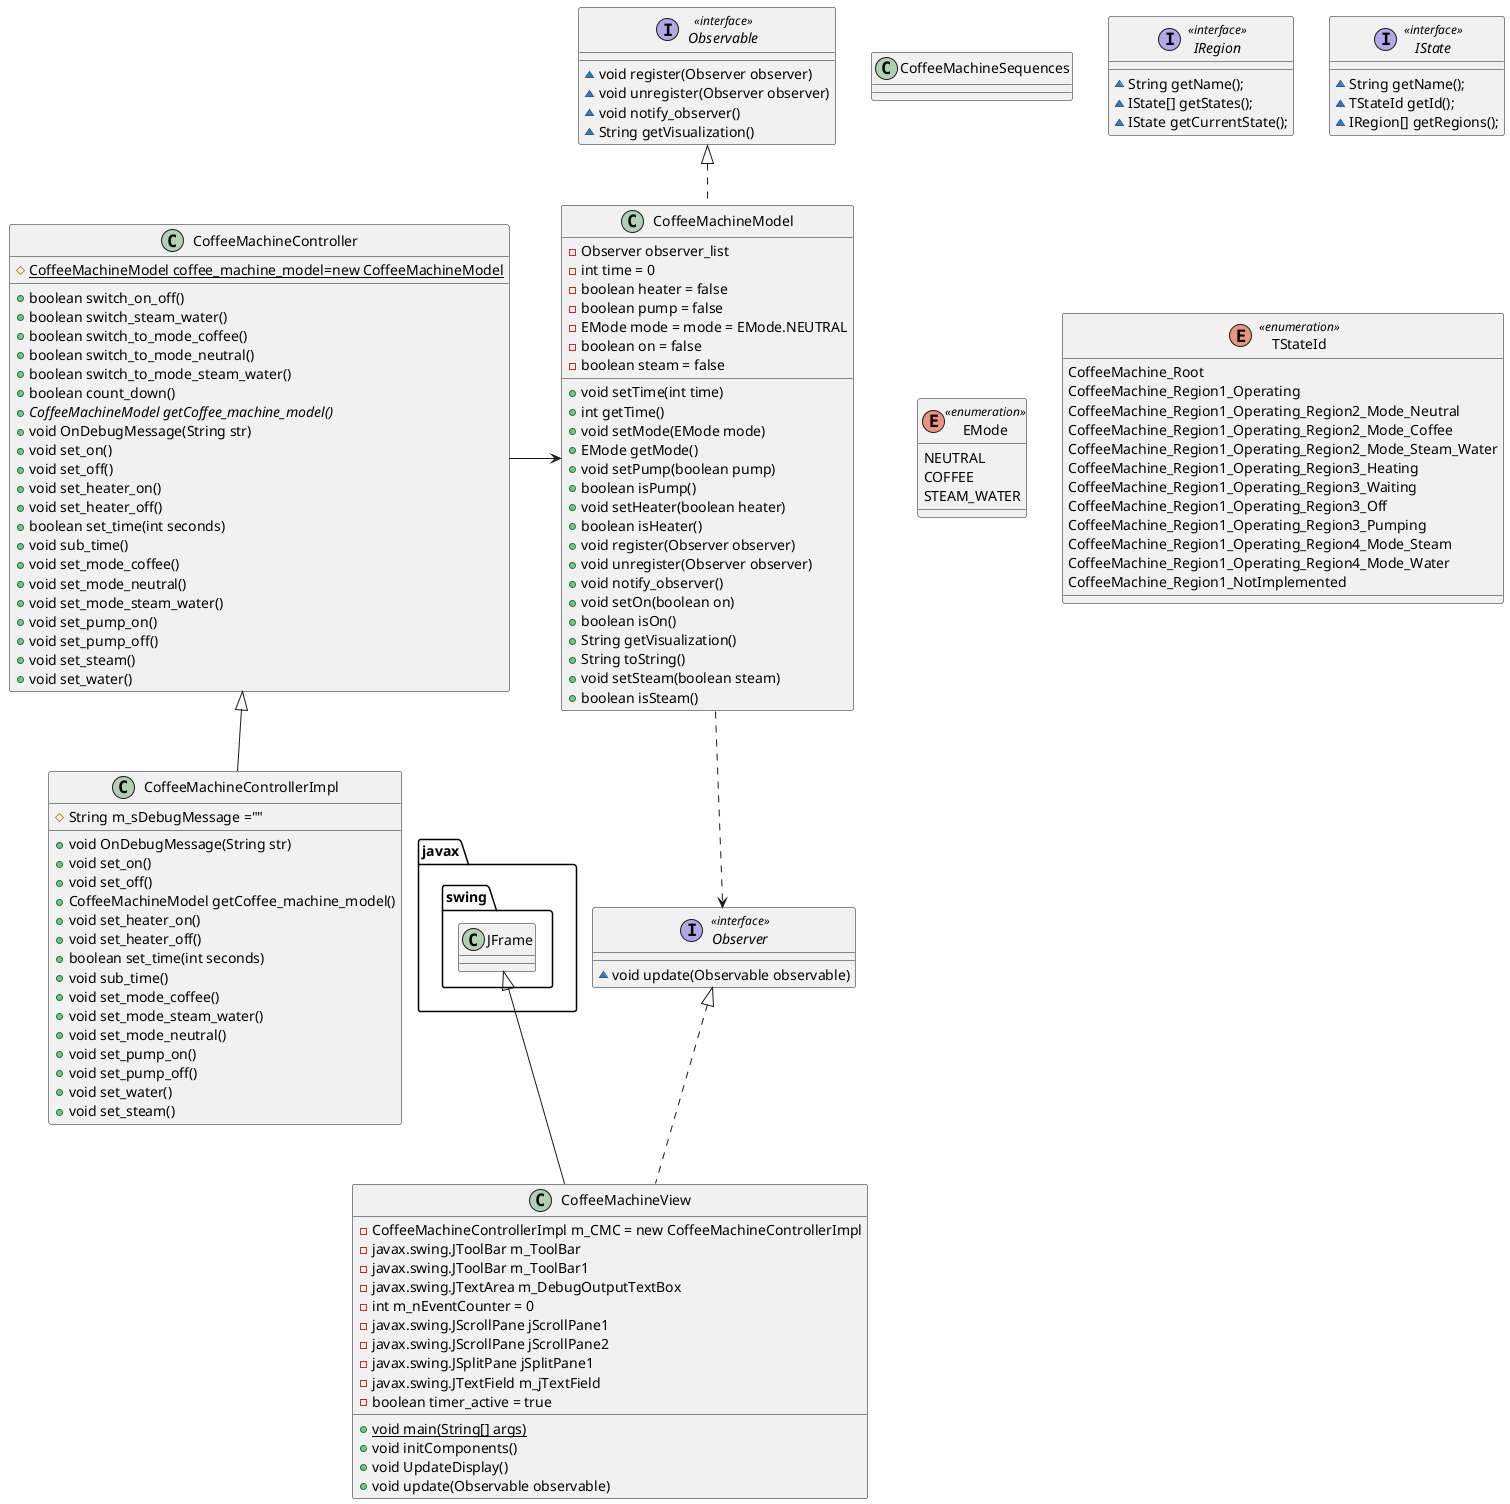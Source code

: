 @startuml
'package CoffeeMachine <<Node>>{
'    class CoffeeMachineController
'    class CoffeeMachineModel
'    class CoffeeMachineControllerImpl
'    class CoffeeMachineView
'}

'package "package CoffeeMachine" <<Node>> {
'}

class CoffeeMachineController {
    #{static} CoffeeMachineModel coffee_machine_model=new CoffeeMachineModel
    '+ switch_on_off(): boolean
    +boolean switch_on_off()
    +boolean switch_steam_water()
    +boolean switch_to_mode_coffee()
    +boolean switch_to_mode_neutral()
    +boolean switch_to_mode_steam_water()
    +boolean count_down()
    +CoffeeMachineModel {abstract} getCoffee_machine_model()
    +void OnDebugMessage(String str)
    +void set_on()
    +void set_off()
    +void set_heater_on()
    +void set_heater_off()
    +boolean set_time(int seconds)
    +void sub_time()
    +void set_mode_coffee()
    +void set_mode_neutral()
    +void set_mode_steam_water()
    +void set_pump_on()
    +void set_pump_off()
    +void set_steam()
    +void set_water()
}

class CoffeeMachineModel implements Observable {
    -Observer observer_list
    -int time = 0
    -boolean heater = false
    -boolean pump = false
    -EMode mode = mode = EMode.NEUTRAL
    -boolean on = false
    -boolean steam = false
    '-steam: boolean = false
    '+setTime(): void
    +void setTime(int time)
    +int getTime()
    +void setMode(EMode mode)
    +EMode getMode()
    +void setPump(boolean pump)
    +boolean isPump()
    +void setHeater(boolean heater)
    +boolean isHeater()
    +void register(Observer observer)
    +void unregister(Observer observer)
    +void notify_observer()
    +void setOn(boolean on)
    +boolean isOn()
    +String getVisualization()
    +String toString()
    +void setSteam(boolean steam)
    +boolean isSteam()
}

class CoffeeMachineControllerImpl extends CoffeeMachineController{
    #String m_sDebugMessage =""
    +void OnDebugMessage(String str)
    +void set_on()
    +void set_off()
    +CoffeeMachineModel getCoffee_machine_model()
    +void set_heater_on()
    +void set_heater_off()
    +boolean set_time(int seconds)
    +void sub_time()
    +void set_mode_coffee()
    +void set_mode_steam_water()
    +void set_mode_neutral()
    +void set_pump_on()
    +void set_pump_off()
    +void set_water()
    +void set_steam()
}

class CoffeeMachineSequences {
}

class CoffeeMachineView extends javax.swing.JFrame implements Observer {
    -CoffeeMachineControllerImpl m_CMC = new CoffeeMachineControllerImpl
    -javax.swing.JToolBar m_ToolBar
    -javax.swing.JToolBar m_ToolBar1
    -javax.swing.JTextArea m_DebugOutputTextBox
    -int m_nEventCounter = 0
    -javax.swing.JScrollPane jScrollPane1
    -javax.swing.JScrollPane jScrollPane2
    -javax.swing.JSplitPane jSplitPane1
    -javax.swing.JTextField m_jTextField
    -boolean timer_active = true

    +{static} void main(String[] args)
    +void initComponents()
    +void UpdateDisplay()
    +void update(Observable observable)
}

interface Observable <<interface>> {
	~void register(Observer observer)
	~void unregister(Observer observer)
	~void notify_observer()
	~String getVisualization()
}

interface Observer <<interface>> {
    ~void update(Observable observable)
}

interface IRegion <<interface>> {
    ~String getName();
    ~IState[] getStates();
    ~IState getCurrentState();
}

interface IState <<interface>> {
    ~String getName();
    ~TStateId getId();
    ~IRegion[] getRegions();
}

enum EMode <<enumeration>> {
    NEUTRAL
    COFFEE
    STEAM_WATER
}

enum TStateId <<enumeration>> {
    CoffeeMachine_Root
    CoffeeMachine_Region1_Operating
    CoffeeMachine_Region1_Operating_Region2_Mode_Neutral
    CoffeeMachine_Region1_Operating_Region2_Mode_Coffee
    CoffeeMachine_Region1_Operating_Region2_Mode_Steam_Water
    CoffeeMachine_Region1_Operating_Region3_Heating
    CoffeeMachine_Region1_Operating_Region3_Waiting
    CoffeeMachine_Region1_Operating_Region3_Off
    CoffeeMachine_Region1_Operating_Region3_Pumping
    CoffeeMachine_Region1_Operating_Region4_Mode_Steam
    CoffeeMachine_Region1_Operating_Region4_Mode_Water
    CoffeeMachine_Region1_NotImplemented
}

CoffeeMachineController -> CoffeeMachineModel
CoffeeMachineModel ..> Observer



@enduml

